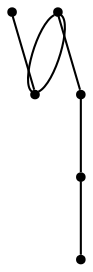 graph {
  node [shape=point,comment="{\"directed\":false,\"doi\":\"10.1007/978-3-319-73915-1_15\",\"figure\":\"4 (1)\"}"]

  v0 [pos="1025.3133184707997,476.47845281563605"]
  v1 [pos="1025.3133184707997,320.20547273331846"]
  v2 [pos="947.1758708036159,320.20547273331846"]
  v3 [pos="947.1758708036159,476.47845281563605"]
  v4 [pos="908.1113438055921,359.2737177538978"]
  v5 [pos="908.1113438055921,437.41020779505664"]

  v1 -- v2 [id="-2",pos="1025.3133184707997,320.20547273331846 947.1758708036159,320.20547273331846 947.1758708036159,320.20547273331846 947.1758708036159,320.20547273331846"]
  v4 -- v5 [id="-8",pos="908.1113438055921,359.2737177538978 908.1113438055921,437.41020779505664 908.1113438055921,437.41020779505664 908.1113438055921,437.41020779505664"]
  v4 -- v2 [id="-11",pos="908.1113438055921,359.2737177538978 947.1758708036159,320.20547273331846 947.1758708036159,320.20547273331846 947.1758708036159,320.20547273331846"]
  v2 -- v4 [id="-13",pos="947.1758708036159,320.20547273331846 934.1571596946533,281.137227712739 934.1571596946533,281.137227712739 934.1571596946533,281.137227712739 869.0425563835826,346.2468044233908 869.0425563835826,346.2468044233908 869.0425563835826,346.2468044233908 908.1113438055921,359.2737177538978 908.1113438055921,359.2737177538978 908.1113438055921,359.2737177538978"]
  v5 -- v3 [id="-14",pos="908.1113438055921,437.41020779505664 947.1758708036159,476.47845281563605 947.1758708036159,476.47845281563605 947.1758708036159,476.47845281563605"]
  v3 -- v0 [id="-17",pos="947.1758708036159,476.47845281563605 1025.3133184707997,476.47845281563605 1025.3133184707997,476.47845281563605 1025.3133184707997,476.47845281563605"]
}
